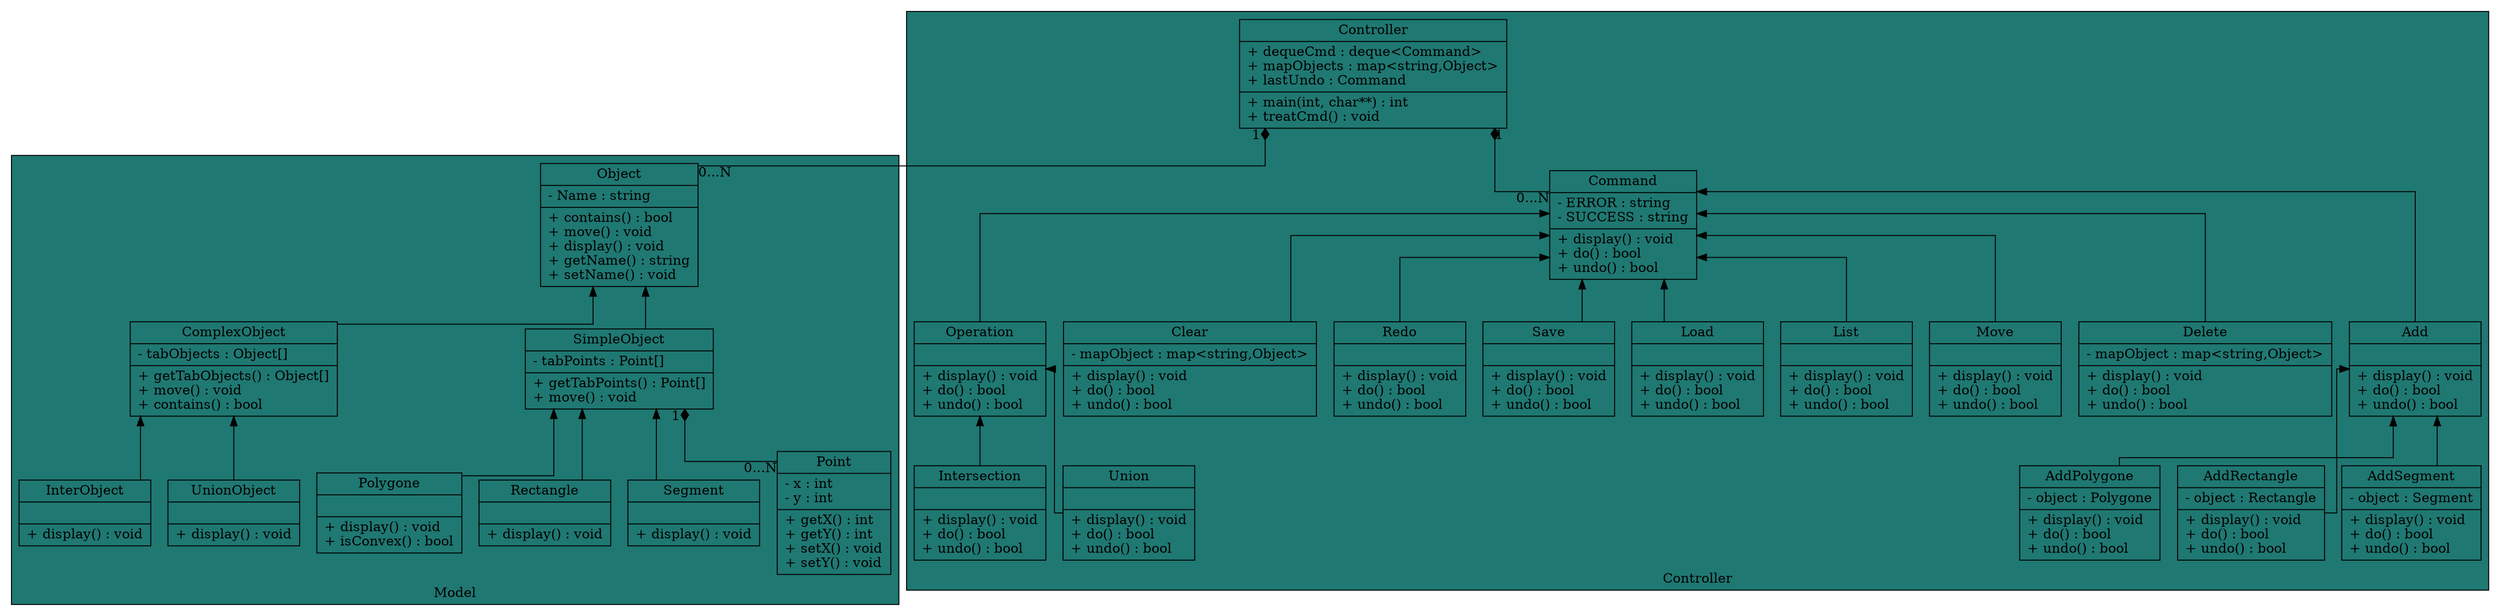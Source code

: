digraph UML
{
	splines=ortho
	rankdir=BT;

/*
* 								Classes
*
*/

	/*
	* 								Model
	*
	*/

	subgraph cluster_Model {
		label="Model";
		style=filled;
		bgcolor="#1F7872";
		Point
		[
			label =
				"{Point|- x : int\l- y : int\l|+ getX() : int\l+ getY() : int\l+ setX() : void\l+ setY() : void\l}",
			shape=record
		];

		Object
		[
			label =
				"{Object|- Name : string\l|+ contains() : bool\l+ move() : void\l+ display() : void\l+ getName() : string\l+ setName() : void\l}",
			shape=record
		];

		SimpleObject
		[
			label =
				"{SimpleObject|- tabPoints : Point[]\l|+ getTabPoints() : Point[]\l+ move() : void\l}",
			shape=record
		];

	    ComplexObject
		[
			label =
				"{ComplexObject|- tabObjects : Object[] \l|+ getTabObjects() : Object[]\l+ move() : void\l+ contains() : bool\l}",
			shape=record
		];

	    Segment
		[
			label =
				"{Segment||+ display() : void\l}",
			shape=record
		];

		Rectangle
		[
			label =
				"{Rectangle||+ display() : void\l}",
			shape=record
		];

		Polygone
		[
			label =
				"{Polygone||+ display() : void\l+ isConvex() : bool\l}",
			shape=record
		];

		UnionObject
		[
			label =
				"{UnionObject||+ display() : void\l}",
			shape=record
		];

		InterObject
		[
			label =
				"{InterObject||+ display() : void\l}",
			shape=record
		];
	}
	/*
	* 								Controller
	*
	*/
	subgraph cluster_Controller {
		label="Controller";
		style=filled;
		bgcolor="#1F7872";
		Controller
		[
			label =
				"{Controller|+ dequeCmd : deque\<Command\>\l+ mapObjects : map\<string,Object\>\l+ lastUndo : Command\l|+ main(int, char**) : int\l+ treatCmd() : void\l}",
			shape=record
		]

		Command
		[
			label =
				"{Command|- ERROR : string\l- SUCCESS : string\l|+ display() : void\l+ do() : bool\l+ undo() : bool\l}",
			shape=record
		]

		Add
		[
			label =
				"{Add||+ display() : void\l+ do() : bool\l+ undo() : bool\l}",
			shape=record
		]

		AddSegment
		[
			label =
				"{AddSegment|- object : Segment|+ display() : void\l+ do() : bool\l+ undo() : bool\l}",
			shape=record
		]

		AddRectangle
		[
			label =
				"{AddRectangle|- object : Rectangle|+ display() : void\l+ do() : bool\l+ undo() : bool\l}",
			shape=record
		]

		AddPolygone
		[
			label =
				"{AddPolygone|- object : Polygone|+ display() : void\l+ do() : bool\l+ undo() : bool\l}",
			shape=record
		]

		Delete
		[
			label =
				"{Delete|- mapObject : map\<string,Object\>|+ display() : void\l+ do() : bool\l+ undo() : bool\l}",
			shape=record
		]

		Move
		[
			label =
				"{Move||+ display() : void\l+ do() : bool\l+ undo() : bool\l}",
			shape=record
		]

		List
		[
			label =
				"{List||+ display() : void\l+ do() : bool\l+ undo() : bool\l}",
			shape=record
		]

		Load
		[
			label =
				"{Load||+ display() : void\l+ do() : bool\l+ undo() : bool\l}",
			shape=record
		]

		Save
		[
			label =
				"{Save||+ display() : void\l+ do() : bool\l+ undo() : bool\l}",
			shape=record
		]

		Redo
		[
			label =
				"{Redo||+ display() : void\l+ do() : bool\l+ undo() : bool\l}",
			shape=record
		]

		Clear
		[
			label =
				"{Clear|- mapObject : map\<string,Object\>|+ display() : void\l+ do() : bool\l+ undo() : bool\l}",
			shape=record
		]

		Operation
		[
			label =
				"{Operation||+ display() : void\l+ do() : bool\l+ undo() : bool\l}",
			shape=record
		]

		Union
		[
			label =
				"{Union||+ display() : void\l+ do() : bool\l+ undo() : bool\l}",
			shape=record
		]

		Intersection
		[
			label =
				"{Intersection||+ display() : void\l+ do() : bool\l+ undo() : bool\l}",
			shape=record
		]
	}
/*
* 						Links between classes
*
*/

	/*
	* 								Model
	*
	*/

	Point -> SimpleObject
	[
		arrowhead=diamond,
		taillabel="0...N",
		headlabel="1 "
	]

	SimpleObject -> Object
	[
		arrowhead=normal,
	]

	ComplexObject -> Object
	[
		arrowhead=normal,
	]

	Segment -> SimpleObject
	[
		arrowhead=normal,
	]

	Rectangle -> SimpleObject
	[
		arrowhead=normal,
	]

	Polygone -> SimpleObject
	[
		arrowhead=normal,
	]

	UnionObject -> ComplexObject
	[
		arrowhead=normal,
	]

	InterObject -> ComplexObject
	[
		arrowhead=normal,
	]

	/*
	* 								Controller
	*
	*/

	Object -> Controller
	[
		arrowhead=diamond,
		taillabel="0...N",
		headlabel="1 "
	]

	Command -> Controller
	[
		arrowhead=diamond,
		taillabel="0...N",
		headlabel="1 "
	]

	Add -> Command
	[
		arrowhead=normal,
	]

	AddSegment -> Add
	[
		arrowhead=normal,
	]

	AddPolygone -> Add
	[
		arrowhead=normal,
	]

	AddRectangle -> Add
	[
		arrowhead=normal,
	]

	Operation -> Command
	[
		arrowhead=normal,
	]

	Union -> Operation
	[
		arrowhead=normal,
	]

	Intersection -> Operation
	[
		arrowhead=normal,
	]

	Delete -> Command
	[
		arrowhead=normal,
	]

	Move -> Command
	[
		arrowhead=normal,
	]

	List -> Command
	[
		arrowhead=normal,
	]

	Save -> Command
	[
		arrowhead=normal,
	]

	Load -> Command
	[
		arrowhead=normal,
	]

	Clear -> Command
	[
		arrowhead=normal,
	]

	Redo -> Command
	[
		arrowhead=normal,
	]

}
